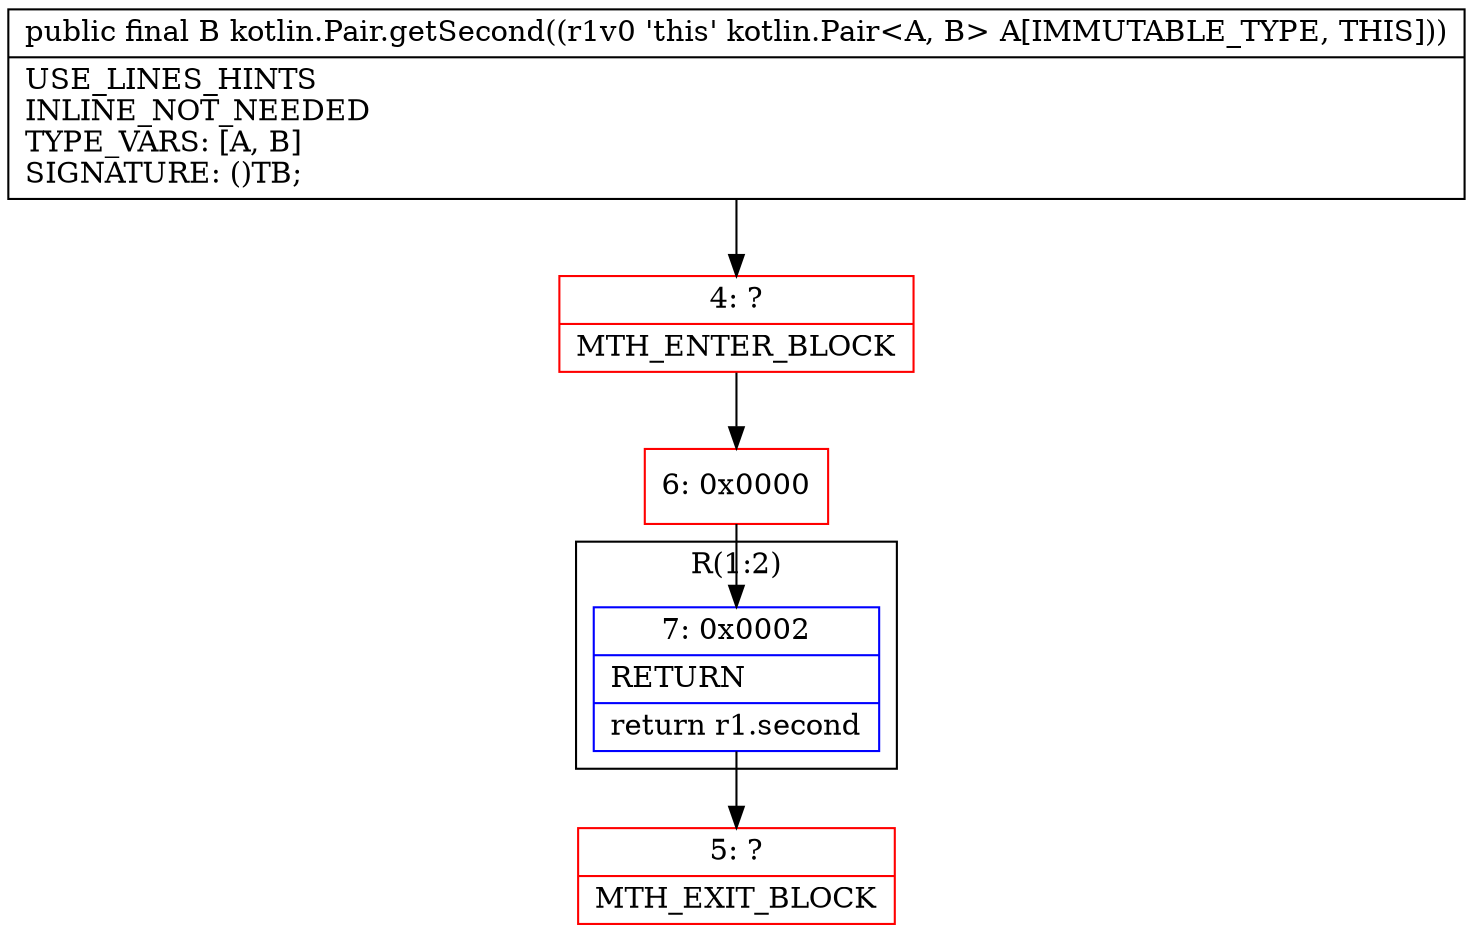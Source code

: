 digraph "CFG forkotlin.Pair.getSecond()Ljava\/lang\/Object;" {
subgraph cluster_Region_623662706 {
label = "R(1:2)";
node [shape=record,color=blue];
Node_7 [shape=record,label="{7\:\ 0x0002|RETURN\l|return r1.second\l}"];
}
Node_4 [shape=record,color=red,label="{4\:\ ?|MTH_ENTER_BLOCK\l}"];
Node_6 [shape=record,color=red,label="{6\:\ 0x0000}"];
Node_5 [shape=record,color=red,label="{5\:\ ?|MTH_EXIT_BLOCK\l}"];
MethodNode[shape=record,label="{public final B kotlin.Pair.getSecond((r1v0 'this' kotlin.Pair\<A, B\> A[IMMUTABLE_TYPE, THIS]))  | USE_LINES_HINTS\lINLINE_NOT_NEEDED\lTYPE_VARS: [A, B]\lSIGNATURE: ()TB;\l}"];
MethodNode -> Node_4;Node_7 -> Node_5;
Node_4 -> Node_6;
Node_6 -> Node_7;
}

